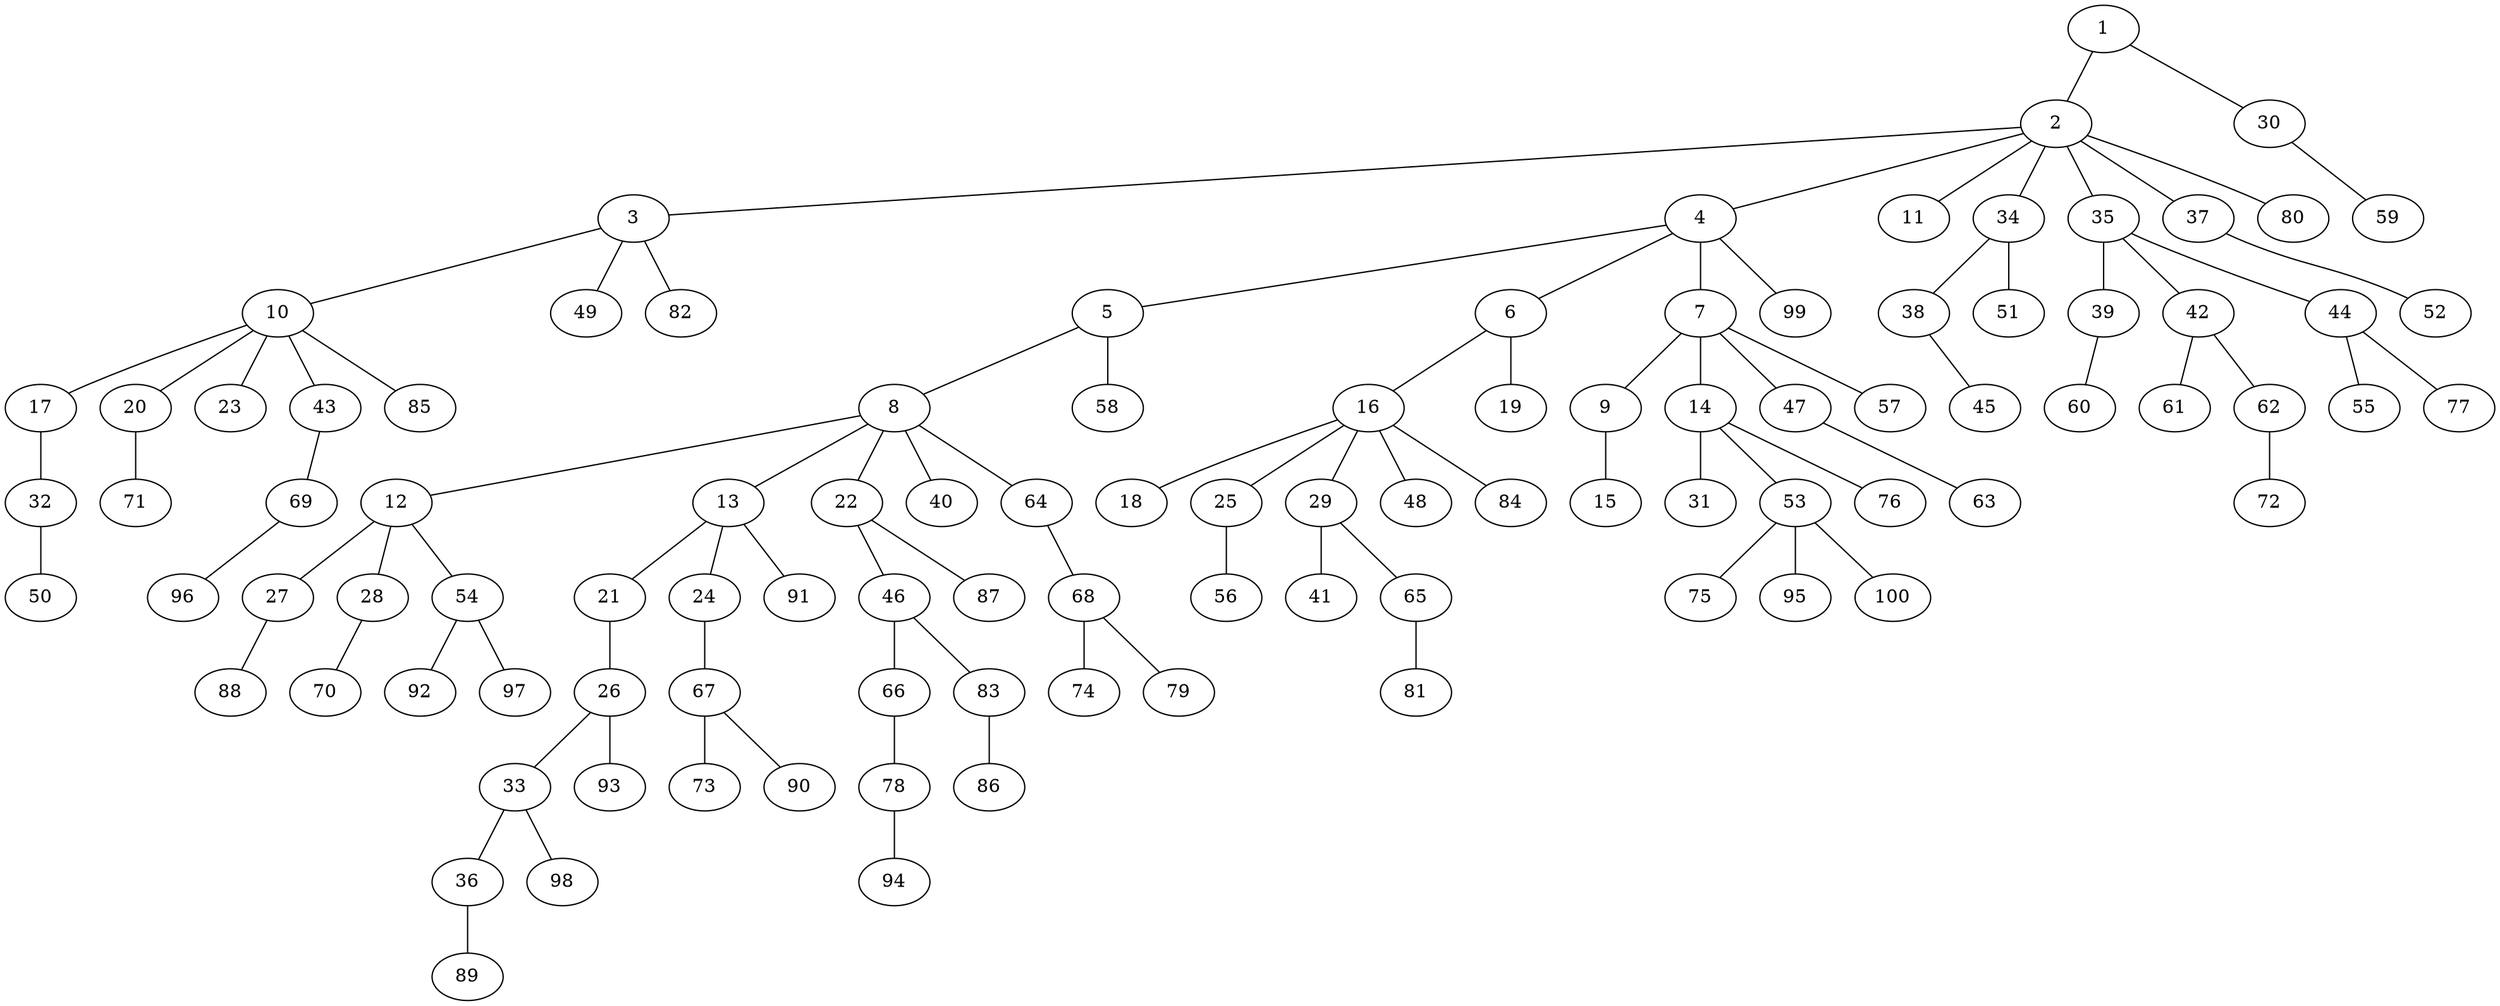 graph graphname {1--2
1--30
2--3
2--4
2--11
2--34
2--35
2--37
2--80
3--10
3--49
3--82
4--5
4--6
4--7
4--99
5--8
5--58
6--16
6--19
7--9
7--14
7--47
7--57
8--12
8--13
8--22
8--40
8--64
9--15
10--17
10--20
10--23
10--43
10--85
12--27
12--28
12--54
13--21
13--24
13--91
14--31
14--53
14--76
16--18
16--25
16--29
16--48
16--84
17--32
20--71
21--26
22--46
22--87
24--67
25--56
26--33
26--93
27--88
28--70
29--41
29--65
30--59
32--50
33--36
33--98
34--38
34--51
35--39
35--42
35--44
36--89
37--52
38--45
39--60
42--61
42--62
43--69
44--55
44--77
46--66
46--83
47--63
53--75
53--95
53--100
54--92
54--97
62--72
64--68
65--81
66--78
67--73
67--90
68--74
68--79
69--96
78--94
83--86
}